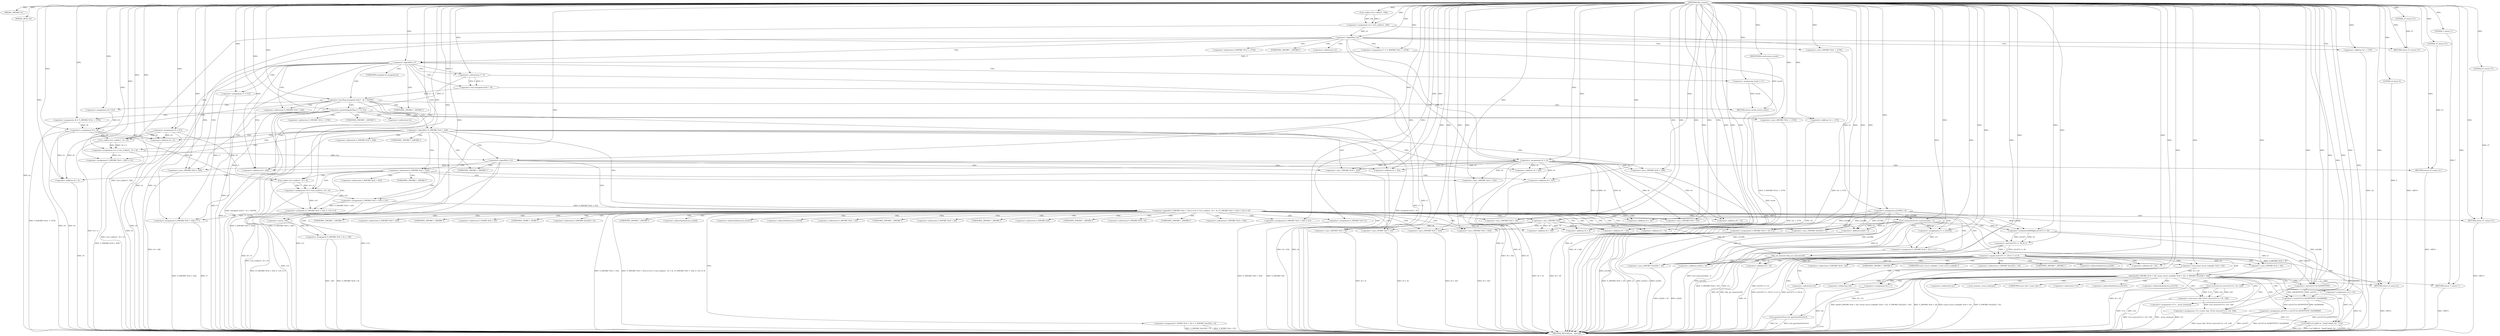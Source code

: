 digraph tftp_connect {  
"1000114" [label = "(METHOD,tftp_connect)" ]
"1000408" [label = "(METHOD_RETURN,int __fastcall)" ]
"1000115" [label = "(PARAM,_DWORD *a1)" ]
"1000116" [label = "(PARAM,_BYTE *a2)" ]
"1000131" [label = "(<operator>.assignment,v4 = Curl_ccalloc(1, 336))" ]
"1000133" [label = "(Curl_ccalloc,Curl_ccalloc(1, 336))" ]
"1000136" [label = "(<operator>.assignment,a1[188] = v4)" ]
"1000142" [label = "(<operator>.logicalNot,!v4)" ]
"1000144" [label = "(RETURN,return 27;,return 27;)" ]
"1000145" [label = "(LITERAL,27,return 27;)" ]
"1000146" [label = "(<operator>.assignment,v6 = v4)" ]
"1000149" [label = "(<operator>.assignment,v7 = *(_DWORD *)(*a1 + 1576))" ]
"1000152" [label = "(<operator>.cast,(_DWORD *)(*a1 + 1576))" ]
"1000154" [label = "(<operator>.addition,*a1 + 1576)" ]
"1000159" [label = "(<operator>.logicalNot,!v7)" ]
"1000162" [label = "(<operator>.assignment,v7 = 512)" ]
"1000165" [label = "(<operator>.assignment,v9 = 512)" ]
"1000169" [label = "(<operator>.assignment,result = 71)" ]
"1000173" [label = "(<operator>.lessThan,(unsigned int)(v7 - 8) < 0xFFB1)" ]
"1000174" [label = "(<operator>.cast,(unsigned int)(v7 - 8))" ]
"1000176" [label = "(<operator>.subtraction,v7 - 8)" ]
"1000181" [label = "(<operator>.assignment,v8 = 512)" ]
"1000185" [label = "(<operator>.greaterEqualsThan,v7 >= 512)" ]
"1000188" [label = "(<operator>.assignment,v8 = *(_DWORD *)(*a1 + 1576))" ]
"1000191" [label = "(<operator>.cast,(_DWORD *)(*a1 + 1576))" ]
"1000193" [label = "(<operator>.addition,*a1 + 1576)" ]
"1000197" [label = "(<operator>.assignment,v9 = v8)" ]
"1000202" [label = "(<operator>.logicalNot,!*(_DWORD *)(v6 + 328))" ]
"1000204" [label = "(<operator>.cast,(_DWORD *)(v6 + 328))" ]
"1000206" [label = "(<operator>.addition,v6 + 328)" ]
"1000210" [label = "(<operator>.assignment,v12 = Curl_ccalloc(1, v9 + 4))" ]
"1000212" [label = "(Curl_ccalloc,Curl_ccalloc(1, v9 + 4))" ]
"1000214" [label = "(<operator>.addition,v9 + 4)" ]
"1000217" [label = "(<operator>.assignment,*(_DWORD *)(v6 + 328) = v12)" ]
"1000219" [label = "(<operator>.cast,(_DWORD *)(v6 + 328))" ]
"1000221" [label = "(<operator>.addition,v6 + 328)" ]
"1000226" [label = "(<operator>.logicalNot,!v12)" ]
"1000228" [label = "(RETURN,return 27;,return 27;)" ]
"1000229" [label = "(LITERAL,27,return 27;)" ]
"1000231" [label = "(<operator>.logicalOr,*(_DWORD *)(v6 + 332) || (v10 = Curl_ccalloc(1, v9 + 4), (*(_DWORD *)(v6 + 332) = v10) != 0))" ]
"1000233" [label = "(<operator>.cast,(_DWORD *)(v6 + 332))" ]
"1000235" [label = "(<operator>.addition,v6 + 332)" ]
"1000239" [label = "(<operator>.assignment,v10 = Curl_ccalloc(1, v9 + 4))" ]
"1000241" [label = "(Curl_ccalloc,Curl_ccalloc(1, v9 + 4))" ]
"1000243" [label = "(<operator>.addition,v9 + 4)" ]
"1000246" [label = "(<operator>.notEquals,(*(_DWORD *)(v6 + 332) = v10) != 0)" ]
"1000247" [label = "(<operator>.assignment,*(_DWORD *)(v6 + 332) = v10)" ]
"1000249" [label = "(<operator>.cast,(_DWORD *)(v6 + 332))" ]
"1000251" [label = "(<operator>.addition,v6 + 332)" ]
"1000257" [label = "(Curl_conncontrol,Curl_conncontrol(a1, 1))" ]
"1000260" [label = "(<operator>.assignment,v11 = a1[105])" ]
"1000265" [label = "(<operator>.assignment,*(_DWORD *)(v6 + 16) = a1)" ]
"1000267" [label = "(<operator>.cast,(_DWORD *)(v6 + 16))" ]
"1000269" [label = "(<operator>.addition,v6 + 16)" ]
"1000273" [label = "(<operator>.assignment,*(_DWORD *)(v6 + 20) = v11)" ]
"1000275" [label = "(<operator>.cast,(_DWORD *)(v6 + 20))" ]
"1000277" [label = "(<operator>.addition,v6 + 20)" ]
"1000281" [label = "(<operator>.assignment,*(_DWORD *)v6 = 0)" ]
"1000283" [label = "(<operator>.cast,(_DWORD *)v6)" ]
"1000287" [label = "(<operator>.assignment,*(_DWORD *)(v6 + 8) = -100)" ]
"1000289" [label = "(<operator>.cast,(_DWORD *)(v6 + 8))" ]
"1000291" [label = "(<operator>.addition,v6 + 8)" ]
"1000294" [label = "(<operator>.minus,-100)" ]
"1000296" [label = "(<operator>.assignment,*(_DWORD *)(v6 + 324) = v7)" ]
"1000298" [label = "(<operator>.cast,(_DWORD *)(v6 + 324))" ]
"1000300" [label = "(<operator>.addition,v6 + 324)" ]
"1000304" [label = "(<operator>.assignment,*(_DWORD *)(v6 + 320) = 512)" ]
"1000306" [label = "(<operator>.cast,(_DWORD *)(v6 + 320))" ]
"1000308" [label = "(<operator>.addition,v6 + 320)" ]
"1000312" [label = "(<operator>.assignment,*(_WORD *)(v6 + 52) = *(_DWORD *)(a1[20] + 4))" ]
"1000314" [label = "(<operator>.cast,(_WORD *)(v6 + 52))" ]
"1000316" [label = "(<operator>.addition,v6 + 52)" ]
"1000320" [label = "(<operator>.cast,(_DWORD *)(a1[20] + 4))" ]
"1000322" [label = "(<operator>.addition,a1[20] + 4)" ]
"1000327" [label = "(tftp_set_timeouts,tftp_set_timeouts(v6))" ]
"1000330" [label = "(<operator>.equals,((a1[147] >> 25) & 1) == 0)" ]
"1000331" [label = "(<operator>.and,(a1[147] >> 25) & 1)" ]
"1000332" [label = "(<operator>.arithmeticShiftRight,a1[147] >> 25)" ]
"1000341" [label = "(bind,bind(*(_DWORD *)(v6 + 20), (const struct sockaddr *)(v6 + 52), *(_DWORD *)(a1[20] + 16)))" ]
"1000343" [label = "(<operator>.cast,(_DWORD *)(v6 + 20))" ]
"1000345" [label = "(<operator>.addition,v6 + 20)" ]
"1000348" [label = "(<operator>.cast,(const struct sockaddr *)(v6 + 52))" ]
"1000350" [label = "(<operator>.addition,v6 + 52)" ]
"1000354" [label = "(<operator>.cast,(_DWORD *)(a1[20] + 16))" ]
"1000356" [label = "(<operator>.addition,a1[20] + 16)" ]
"1000362" [label = "(<operator>.assignment,v14 = *a1)" ]
"1000366" [label = "(<operator>.assignment,v13 = _errno_location())" ]
"1000369" [label = "(<operator>.assignment,v15 = (const char *)Curl_strerror(*v13, v16, 128))" ]
"1000371" [label = "(<operator>.cast,(const char *)Curl_strerror(*v13, v16, 128))" ]
"1000373" [label = "(Curl_strerror,Curl_strerror(*v13, v16, 128))" ]
"1000378" [label = "(Curl_failf,Curl_failf(v14, \"bind() failed; %s\", v15))" ]
"1000382" [label = "(RETURN,return 7;,return 7;)" ]
"1000383" [label = "(LITERAL,7,return 7;)" ]
"1000384" [label = "(<operator>.assignment,a1[147] = a1[147] & 0xFDFFFFFF | 0x2000000)" ]
"1000388" [label = "(<operator>.or,a1[147] & 0xFDFFFFFF | 0x2000000)" ]
"1000389" [label = "(<operator>.and,a1[147] & 0xFDFFFFFF)" ]
"1000395" [label = "(Curl_pgrsStartNow,Curl_pgrsStartNow(*a1))" ]
"1000398" [label = "(<operator>.assignment,*a2 = 1)" ]
"1000402" [label = "(RETURN,return 0;,return 0;)" ]
"1000403" [label = "(LITERAL,0,return 0;)" ]
"1000404" [label = "(RETURN,return 27;,return 27;)" ]
"1000405" [label = "(LITERAL,27,return 27;)" ]
"1000406" [label = "(RETURN,return result;,return result;)" ]
"1000407" [label = "(IDENTIFIER,result,return result;)" ]
"1000151" [label = "(<operator>.indirection,*(_DWORD *)(*a1 + 1576))" ]
"1000153" [label = "(UNKNOWN,_DWORD *,_DWORD *)" ]
"1000155" [label = "(<operator>.indirection,*a1)" ]
"1000175" [label = "(UNKNOWN,unsigned int,unsigned int)" ]
"1000190" [label = "(<operator>.indirection,*(_DWORD *)(*a1 + 1576))" ]
"1000192" [label = "(UNKNOWN,_DWORD *,_DWORD *)" ]
"1000194" [label = "(<operator>.indirection,*a1)" ]
"1000203" [label = "(<operator>.indirection,*(_DWORD *)(v6 + 328))" ]
"1000205" [label = "(UNKNOWN,_DWORD *,_DWORD *)" ]
"1000218" [label = "(<operator>.indirection,*(_DWORD *)(v6 + 328))" ]
"1000220" [label = "(UNKNOWN,_DWORD *,_DWORD *)" ]
"1000232" [label = "(<operator>.indirection,*(_DWORD *)(v6 + 332))" ]
"1000234" [label = "(UNKNOWN,_DWORD *,_DWORD *)" ]
"1000248" [label = "(<operator>.indirection,*(_DWORD *)(v6 + 332))" ]
"1000250" [label = "(UNKNOWN,_DWORD *,_DWORD *)" ]
"1000262" [label = "(<operator>.indirectIndexAccess,a1[105])" ]
"1000266" [label = "(<operator>.indirection,*(_DWORD *)(v6 + 16))" ]
"1000268" [label = "(UNKNOWN,_DWORD *,_DWORD *)" ]
"1000274" [label = "(<operator>.indirection,*(_DWORD *)(v6 + 20))" ]
"1000276" [label = "(UNKNOWN,_DWORD *,_DWORD *)" ]
"1000282" [label = "(<operator>.indirection,*(_DWORD *)v6)" ]
"1000284" [label = "(UNKNOWN,_DWORD *,_DWORD *)" ]
"1000288" [label = "(<operator>.indirection,*(_DWORD *)(v6 + 8))" ]
"1000290" [label = "(UNKNOWN,_DWORD *,_DWORD *)" ]
"1000297" [label = "(<operator>.indirection,*(_DWORD *)(v6 + 324))" ]
"1000299" [label = "(UNKNOWN,_DWORD *,_DWORD *)" ]
"1000305" [label = "(<operator>.indirection,*(_DWORD *)(v6 + 320))" ]
"1000307" [label = "(UNKNOWN,_DWORD *,_DWORD *)" ]
"1000313" [label = "(<operator>.indirection,*(_WORD *)(v6 + 52))" ]
"1000315" [label = "(UNKNOWN,_WORD *,_WORD *)" ]
"1000319" [label = "(<operator>.indirection,*(_DWORD *)(a1[20] + 4))" ]
"1000321" [label = "(UNKNOWN,_DWORD *,_DWORD *)" ]
"1000323" [label = "(<operator>.indirectIndexAccess,a1[20])" ]
"1000333" [label = "(<operator>.indirectIndexAccess,a1[147])" ]
"1000342" [label = "(<operator>.indirection,*(_DWORD *)(v6 + 20))" ]
"1000344" [label = "(UNKNOWN,_DWORD *,_DWORD *)" ]
"1000349" [label = "(UNKNOWN,const struct sockaddr *,const struct sockaddr *)" ]
"1000353" [label = "(<operator>.indirection,*(_DWORD *)(a1[20] + 16))" ]
"1000355" [label = "(UNKNOWN,_DWORD *,_DWORD *)" ]
"1000357" [label = "(<operator>.indirectIndexAccess,a1[20])" ]
"1000364" [label = "(<operator>.indirection,*a1)" ]
"1000368" [label = "(_errno_location,_errno_location())" ]
"1000372" [label = "(UNKNOWN,const char *,const char *)" ]
"1000374" [label = "(<operator>.indirection,*v13)" ]
"1000385" [label = "(<operator>.indirectIndexAccess,a1[147])" ]
"1000390" [label = "(<operator>.indirectIndexAccess,a1[147])" ]
"1000396" [label = "(<operator>.indirection,*a1)" ]
"1000399" [label = "(<operator>.indirection,*a2)" ]
  "1000382" -> "1000408"  [ label = "DDG: <RET>"] 
  "1000402" -> "1000408"  [ label = "DDG: <RET>"] 
  "1000406" -> "1000408"  [ label = "DDG: <RET>"] 
  "1000144" -> "1000408"  [ label = "DDG: <RET>"] 
  "1000404" -> "1000408"  [ label = "DDG: <RET>"] 
  "1000228" -> "1000408"  [ label = "DDG: <RET>"] 
  "1000212" -> "1000408"  [ label = "DDG: v9 + 4"] 
  "1000210" -> "1000408"  [ label = "DDG: Curl_ccalloc(1, v9 + 4)"] 
  "1000327" -> "1000408"  [ label = "DDG: tftp_set_timeouts(v6)"] 
  "1000287" -> "1000408"  [ label = "DDG: -100"] 
  "1000241" -> "1000408"  [ label = "DDG: v9 + 4"] 
  "1000217" -> "1000408"  [ label = "DDG: *(_DWORD *)(v6 + 328)"] 
  "1000193" -> "1000408"  [ label = "DDG: *a1"] 
  "1000142" -> "1000408"  [ label = "DDG: v4"] 
  "1000341" -> "1000408"  [ label = "DDG: *(_DWORD *)(v6 + 20)"] 
  "1000373" -> "1000408"  [ label = "DDG: *v13"] 
  "1000341" -> "1000408"  [ label = "DDG: (const struct sockaddr *)(v6 + 52)"] 
  "1000388" -> "1000408"  [ label = "DDG: a1[147] & 0xFDFFFFFF"] 
  "1000314" -> "1000408"  [ label = "DDG: v6 + 52"] 
  "1000320" -> "1000408"  [ label = "DDG: a1[20] + 4"] 
  "1000197" -> "1000408"  [ label = "DDG: v8"] 
  "1000162" -> "1000408"  [ label = "DDG: v7"] 
  "1000202" -> "1000408"  [ label = "DDG: *(_DWORD *)(v6 + 328)"] 
  "1000165" -> "1000408"  [ label = "DDG: v9"] 
  "1000243" -> "1000408"  [ label = "DDG: v9"] 
  "1000330" -> "1000408"  [ label = "DDG: ((a1[147] >> 25) & 1) == 0"] 
  "1000341" -> "1000408"  [ label = "DDG: *(_DWORD *)(a1[20] + 16)"] 
  "1000312" -> "1000408"  [ label = "DDG: *(_DWORD *)(a1[20] + 4)"] 
  "1000173" -> "1000408"  [ label = "DDG: (unsigned int)(v7 - 8)"] 
  "1000267" -> "1000408"  [ label = "DDG: v6 + 16"] 
  "1000306" -> "1000408"  [ label = "DDG: v6 + 320"] 
  "1000350" -> "1000408"  [ label = "DDG: v6"] 
  "1000142" -> "1000408"  [ label = "DDG: !v4"] 
  "1000246" -> "1000408"  [ label = "DDG: (*(_DWORD *)(v6 + 332) = v10) != 0"] 
  "1000322" -> "1000408"  [ label = "DDG: a1[20]"] 
  "1000362" -> "1000408"  [ label = "DDG: *a1"] 
  "1000312" -> "1000408"  [ label = "DDG: *(_WORD *)(v6 + 52)"] 
  "1000219" -> "1000408"  [ label = "DDG: v6 + 328"] 
  "1000373" -> "1000408"  [ label = "DDG: v16"] 
  "1000354" -> "1000408"  [ label = "DDG: a1[20] + 16"] 
  "1000265" -> "1000408"  [ label = "DDG: a1"] 
  "1000273" -> "1000408"  [ label = "DDG: *(_DWORD *)(v6 + 20)"] 
  "1000136" -> "1000408"  [ label = "DDG: a1[188]"] 
  "1000265" -> "1000408"  [ label = "DDG: *(_DWORD *)(v6 + 16)"] 
  "1000226" -> "1000408"  [ label = "DDG: v12"] 
  "1000226" -> "1000408"  [ label = "DDG: !v12"] 
  "1000239" -> "1000408"  [ label = "DDG: Curl_ccalloc(1, v9 + 4)"] 
  "1000131" -> "1000408"  [ label = "DDG: Curl_ccalloc(1, 336)"] 
  "1000366" -> "1000408"  [ label = "DDG: _errno_location()"] 
  "1000341" -> "1000408"  [ label = "DDG: bind(*(_DWORD *)(v6 + 20), (const struct sockaddr *)(v6 + 52), *(_DWORD *)(a1[20] + 16))"] 
  "1000343" -> "1000408"  [ label = "DDG: v6 + 20"] 
  "1000146" -> "1000408"  [ label = "DDG: v6"] 
  "1000146" -> "1000408"  [ label = "DDG: v4"] 
  "1000235" -> "1000408"  [ label = "DDG: v6"] 
  "1000154" -> "1000408"  [ label = "DDG: *a1"] 
  "1000281" -> "1000408"  [ label = "DDG: *(_DWORD *)v6"] 
  "1000188" -> "1000408"  [ label = "DDG: *(_DWORD *)(*a1 + 1576)"] 
  "1000116" -> "1000408"  [ label = "DDG: a2"] 
  "1000214" -> "1000408"  [ label = "DDG: v9"] 
  "1000384" -> "1000408"  [ label = "DDG: a1[147]"] 
  "1000275" -> "1000408"  [ label = "DDG: v6 + 20"] 
  "1000348" -> "1000408"  [ label = "DDG: v6 + 52"] 
  "1000366" -> "1000408"  [ label = "DDG: v13"] 
  "1000378" -> "1000408"  [ label = "DDG: Curl_failf(v14, \"bind() failed; %s\", v15)"] 
  "1000231" -> "1000408"  [ label = "DDG: *(_DWORD *)(v6 + 332)"] 
  "1000395" -> "1000408"  [ label = "DDG: Curl_pgrsStartNow(*a1)"] 
  "1000185" -> "1000408"  [ label = "DDG: v7 >= 512"] 
  "1000221" -> "1000408"  [ label = "DDG: v6"] 
  "1000159" -> "1000408"  [ label = "DDG: !v7"] 
  "1000287" -> "1000408"  [ label = "DDG: *(_DWORD *)(v6 + 8)"] 
  "1000191" -> "1000408"  [ label = "DDG: *a1 + 1576"] 
  "1000378" -> "1000408"  [ label = "DDG: v14"] 
  "1000251" -> "1000408"  [ label = "DDG: v6"] 
  "1000169" -> "1000408"  [ label = "DDG: result"] 
  "1000296" -> "1000408"  [ label = "DDG: v7"] 
  "1000289" -> "1000408"  [ label = "DDG: v6 + 8"] 
  "1000231" -> "1000408"  [ label = "DDG: *(_DWORD *)(v6 + 332) || (v10 = Curl_ccalloc(1, v9 + 4), (*(_DWORD *)(v6 + 332) = v10) != 0)"] 
  "1000197" -> "1000408"  [ label = "DDG: v9"] 
  "1000331" -> "1000408"  [ label = "DDG: a1[147] >> 25"] 
  "1000257" -> "1000408"  [ label = "DDG: Curl_conncontrol(a1, 1)"] 
  "1000384" -> "1000408"  [ label = "DDG: a1[147] & 0xFDFFFFFF | 0x2000000"] 
  "1000273" -> "1000408"  [ label = "DDG: v11"] 
  "1000204" -> "1000408"  [ label = "DDG: v6 + 328"] 
  "1000327" -> "1000408"  [ label = "DDG: v6"] 
  "1000298" -> "1000408"  [ label = "DDG: v6 + 324"] 
  "1000176" -> "1000408"  [ label = "DDG: v7"] 
  "1000174" -> "1000408"  [ label = "DDG: v7 - 8"] 
  "1000395" -> "1000408"  [ label = "DDG: *a1"] 
  "1000356" -> "1000408"  [ label = "DDG: a1[20]"] 
  "1000304" -> "1000408"  [ label = "DDG: *(_DWORD *)(v6 + 320)"] 
  "1000173" -> "1000408"  [ label = "DDG: (unsigned int)(v7 - 8) < 0xFFB1"] 
  "1000398" -> "1000408"  [ label = "DDG: *a2"] 
  "1000247" -> "1000408"  [ label = "DDG: v10"] 
  "1000260" -> "1000408"  [ label = "DDG: a1[105]"] 
  "1000371" -> "1000408"  [ label = "DDG: Curl_strerror(*v13, v16, 128)"] 
  "1000202" -> "1000408"  [ label = "DDG: !*(_DWORD *)(v6 + 328)"] 
  "1000296" -> "1000408"  [ label = "DDG: *(_DWORD *)(v6 + 324)"] 
  "1000152" -> "1000408"  [ label = "DDG: *a1 + 1576"] 
  "1000369" -> "1000408"  [ label = "DDG: (const char *)Curl_strerror(*v13, v16, 128)"] 
  "1000378" -> "1000408"  [ label = "DDG: v15"] 
  "1000233" -> "1000408"  [ label = "DDG: v6 + 332"] 
  "1000149" -> "1000408"  [ label = "DDG: *(_DWORD *)(*a1 + 1576)"] 
  "1000185" -> "1000408"  [ label = "DDG: v7"] 
  "1000249" -> "1000408"  [ label = "DDG: v6 + 332"] 
  "1000332" -> "1000408"  [ label = "DDG: a1[147]"] 
  "1000330" -> "1000408"  [ label = "DDG: (a1[147] >> 25) & 1"] 
  "1000114" -> "1000115"  [ label = "DDG: "] 
  "1000114" -> "1000116"  [ label = "DDG: "] 
  "1000133" -> "1000131"  [ label = "DDG: 1"] 
  "1000133" -> "1000131"  [ label = "DDG: 336"] 
  "1000114" -> "1000131"  [ label = "DDG: "] 
  "1000114" -> "1000133"  [ label = "DDG: "] 
  "1000131" -> "1000136"  [ label = "DDG: v4"] 
  "1000114" -> "1000136"  [ label = "DDG: "] 
  "1000114" -> "1000142"  [ label = "DDG: "] 
  "1000131" -> "1000142"  [ label = "DDG: v4"] 
  "1000145" -> "1000144"  [ label = "DDG: 27"] 
  "1000114" -> "1000144"  [ label = "DDG: "] 
  "1000114" -> "1000145"  [ label = "DDG: "] 
  "1000142" -> "1000146"  [ label = "DDG: v4"] 
  "1000114" -> "1000146"  [ label = "DDG: "] 
  "1000114" -> "1000149"  [ label = "DDG: "] 
  "1000114" -> "1000152"  [ label = "DDG: "] 
  "1000114" -> "1000154"  [ label = "DDG: "] 
  "1000149" -> "1000159"  [ label = "DDG: v7"] 
  "1000114" -> "1000159"  [ label = "DDG: "] 
  "1000114" -> "1000162"  [ label = "DDG: "] 
  "1000114" -> "1000165"  [ label = "DDG: "] 
  "1000114" -> "1000169"  [ label = "DDG: "] 
  "1000174" -> "1000173"  [ label = "DDG: v7 - 8"] 
  "1000176" -> "1000174"  [ label = "DDG: v7"] 
  "1000176" -> "1000174"  [ label = "DDG: 8"] 
  "1000159" -> "1000176"  [ label = "DDG: v7"] 
  "1000114" -> "1000176"  [ label = "DDG: "] 
  "1000114" -> "1000173"  [ label = "DDG: "] 
  "1000114" -> "1000181"  [ label = "DDG: "] 
  "1000176" -> "1000185"  [ label = "DDG: v7"] 
  "1000114" -> "1000185"  [ label = "DDG: "] 
  "1000114" -> "1000188"  [ label = "DDG: "] 
  "1000114" -> "1000191"  [ label = "DDG: "] 
  "1000114" -> "1000193"  [ label = "DDG: "] 
  "1000188" -> "1000197"  [ label = "DDG: v8"] 
  "1000181" -> "1000197"  [ label = "DDG: v8"] 
  "1000114" -> "1000197"  [ label = "DDG: "] 
  "1000146" -> "1000204"  [ label = "DDG: v6"] 
  "1000114" -> "1000204"  [ label = "DDG: "] 
  "1000146" -> "1000206"  [ label = "DDG: v6"] 
  "1000114" -> "1000206"  [ label = "DDG: "] 
  "1000212" -> "1000210"  [ label = "DDG: 1"] 
  "1000212" -> "1000210"  [ label = "DDG: v9 + 4"] 
  "1000114" -> "1000210"  [ label = "DDG: "] 
  "1000114" -> "1000212"  [ label = "DDG: "] 
  "1000165" -> "1000212"  [ label = "DDG: v9"] 
  "1000197" -> "1000212"  [ label = "DDG: v9"] 
  "1000165" -> "1000214"  [ label = "DDG: v9"] 
  "1000197" -> "1000214"  [ label = "DDG: v9"] 
  "1000114" -> "1000214"  [ label = "DDG: "] 
  "1000210" -> "1000217"  [ label = "DDG: v12"] 
  "1000114" -> "1000217"  [ label = "DDG: "] 
  "1000114" -> "1000219"  [ label = "DDG: "] 
  "1000146" -> "1000219"  [ label = "DDG: v6"] 
  "1000114" -> "1000221"  [ label = "DDG: "] 
  "1000146" -> "1000221"  [ label = "DDG: v6"] 
  "1000114" -> "1000226"  [ label = "DDG: "] 
  "1000210" -> "1000226"  [ label = "DDG: v12"] 
  "1000229" -> "1000228"  [ label = "DDG: 27"] 
  "1000114" -> "1000228"  [ label = "DDG: "] 
  "1000114" -> "1000229"  [ label = "DDG: "] 
  "1000247" -> "1000231"  [ label = "DDG: *(_DWORD *)(v6 + 332)"] 
  "1000114" -> "1000233"  [ label = "DDG: "] 
  "1000146" -> "1000233"  [ label = "DDG: v6"] 
  "1000114" -> "1000235"  [ label = "DDG: "] 
  "1000146" -> "1000235"  [ label = "DDG: v6"] 
  "1000241" -> "1000239"  [ label = "DDG: 1"] 
  "1000241" -> "1000239"  [ label = "DDG: v9 + 4"] 
  "1000114" -> "1000239"  [ label = "DDG: "] 
  "1000114" -> "1000241"  [ label = "DDG: "] 
  "1000165" -> "1000241"  [ label = "DDG: v9"] 
  "1000197" -> "1000241"  [ label = "DDG: v9"] 
  "1000165" -> "1000243"  [ label = "DDG: v9"] 
  "1000197" -> "1000243"  [ label = "DDG: v9"] 
  "1000114" -> "1000243"  [ label = "DDG: "] 
  "1000247" -> "1000246"  [ label = "DDG: *(_DWORD *)(v6 + 332)"] 
  "1000239" -> "1000246"  [ label = "DDG: v10"] 
  "1000114" -> "1000246"  [ label = "DDG: "] 
  "1000114" -> "1000249"  [ label = "DDG: "] 
  "1000146" -> "1000249"  [ label = "DDG: v6"] 
  "1000114" -> "1000251"  [ label = "DDG: "] 
  "1000146" -> "1000251"  [ label = "DDG: v6"] 
  "1000239" -> "1000247"  [ label = "DDG: v10"] 
  "1000114" -> "1000247"  [ label = "DDG: "] 
  "1000136" -> "1000257"  [ label = "DDG: a1[188]"] 
  "1000114" -> "1000257"  [ label = "DDG: "] 
  "1000257" -> "1000260"  [ label = "DDG: a1"] 
  "1000114" -> "1000260"  [ label = "DDG: "] 
  "1000257" -> "1000265"  [ label = "DDG: a1"] 
  "1000136" -> "1000265"  [ label = "DDG: a1[188]"] 
  "1000114" -> "1000265"  [ label = "DDG: "] 
  "1000114" -> "1000267"  [ label = "DDG: "] 
  "1000146" -> "1000267"  [ label = "DDG: v6"] 
  "1000114" -> "1000269"  [ label = "DDG: "] 
  "1000146" -> "1000269"  [ label = "DDG: v6"] 
  "1000260" -> "1000273"  [ label = "DDG: v11"] 
  "1000114" -> "1000273"  [ label = "DDG: "] 
  "1000114" -> "1000275"  [ label = "DDG: "] 
  "1000146" -> "1000275"  [ label = "DDG: v6"] 
  "1000114" -> "1000277"  [ label = "DDG: "] 
  "1000146" -> "1000277"  [ label = "DDG: v6"] 
  "1000114" -> "1000281"  [ label = "DDG: "] 
  "1000114" -> "1000283"  [ label = "DDG: "] 
  "1000146" -> "1000283"  [ label = "DDG: v6"] 
  "1000294" -> "1000287"  [ label = "DDG: 100"] 
  "1000283" -> "1000289"  [ label = "DDG: v6"] 
  "1000114" -> "1000289"  [ label = "DDG: "] 
  "1000283" -> "1000291"  [ label = "DDG: v6"] 
  "1000114" -> "1000291"  [ label = "DDG: "] 
  "1000114" -> "1000294"  [ label = "DDG: "] 
  "1000162" -> "1000296"  [ label = "DDG: v7"] 
  "1000185" -> "1000296"  [ label = "DDG: v7"] 
  "1000114" -> "1000296"  [ label = "DDG: "] 
  "1000114" -> "1000298"  [ label = "DDG: "] 
  "1000283" -> "1000298"  [ label = "DDG: v6"] 
  "1000114" -> "1000300"  [ label = "DDG: "] 
  "1000283" -> "1000300"  [ label = "DDG: v6"] 
  "1000114" -> "1000304"  [ label = "DDG: "] 
  "1000114" -> "1000306"  [ label = "DDG: "] 
  "1000283" -> "1000306"  [ label = "DDG: v6"] 
  "1000114" -> "1000308"  [ label = "DDG: "] 
  "1000283" -> "1000308"  [ label = "DDG: v6"] 
  "1000114" -> "1000314"  [ label = "DDG: "] 
  "1000283" -> "1000314"  [ label = "DDG: v6"] 
  "1000114" -> "1000316"  [ label = "DDG: "] 
  "1000283" -> "1000316"  [ label = "DDG: v6"] 
  "1000257" -> "1000320"  [ label = "DDG: a1"] 
  "1000136" -> "1000320"  [ label = "DDG: a1[188]"] 
  "1000114" -> "1000320"  [ label = "DDG: "] 
  "1000257" -> "1000322"  [ label = "DDG: a1"] 
  "1000136" -> "1000322"  [ label = "DDG: a1[188]"] 
  "1000114" -> "1000322"  [ label = "DDG: "] 
  "1000114" -> "1000327"  [ label = "DDG: "] 
  "1000283" -> "1000327"  [ label = "DDG: v6"] 
  "1000331" -> "1000330"  [ label = "DDG: a1[147] >> 25"] 
  "1000331" -> "1000330"  [ label = "DDG: 1"] 
  "1000332" -> "1000331"  [ label = "DDG: a1[147]"] 
  "1000332" -> "1000331"  [ label = "DDG: 25"] 
  "1000257" -> "1000332"  [ label = "DDG: a1"] 
  "1000136" -> "1000332"  [ label = "DDG: a1[188]"] 
  "1000114" -> "1000332"  [ label = "DDG: "] 
  "1000114" -> "1000331"  [ label = "DDG: "] 
  "1000114" -> "1000330"  [ label = "DDG: "] 
  "1000273" -> "1000341"  [ label = "DDG: *(_DWORD *)(v6 + 20)"] 
  "1000327" -> "1000343"  [ label = "DDG: v6"] 
  "1000114" -> "1000343"  [ label = "DDG: "] 
  "1000327" -> "1000345"  [ label = "DDG: v6"] 
  "1000114" -> "1000345"  [ label = "DDG: "] 
  "1000348" -> "1000341"  [ label = "DDG: v6 + 52"] 
  "1000114" -> "1000348"  [ label = "DDG: "] 
  "1000327" -> "1000348"  [ label = "DDG: v6"] 
  "1000114" -> "1000350"  [ label = "DDG: "] 
  "1000327" -> "1000350"  [ label = "DDG: v6"] 
  "1000257" -> "1000354"  [ label = "DDG: a1"] 
  "1000136" -> "1000354"  [ label = "DDG: a1[188]"] 
  "1000114" -> "1000354"  [ label = "DDG: "] 
  "1000257" -> "1000356"  [ label = "DDG: a1"] 
  "1000136" -> "1000356"  [ label = "DDG: a1[188]"] 
  "1000114" -> "1000356"  [ label = "DDG: "] 
  "1000114" -> "1000362"  [ label = "DDG: "] 
  "1000114" -> "1000366"  [ label = "DDG: "] 
  "1000371" -> "1000369"  [ label = "DDG: Curl_strerror(*v13, v16, 128)"] 
  "1000114" -> "1000369"  [ label = "DDG: "] 
  "1000373" -> "1000371"  [ label = "DDG: *v13"] 
  "1000373" -> "1000371"  [ label = "DDG: v16"] 
  "1000373" -> "1000371"  [ label = "DDG: 128"] 
  "1000114" -> "1000373"  [ label = "DDG: "] 
  "1000362" -> "1000378"  [ label = "DDG: v14"] 
  "1000114" -> "1000378"  [ label = "DDG: "] 
  "1000369" -> "1000378"  [ label = "DDG: v15"] 
  "1000383" -> "1000382"  [ label = "DDG: 7"] 
  "1000114" -> "1000382"  [ label = "DDG: "] 
  "1000114" -> "1000383"  [ label = "DDG: "] 
  "1000388" -> "1000384"  [ label = "DDG: a1[147] & 0xFDFFFFFF"] 
  "1000388" -> "1000384"  [ label = "DDG: 0x2000000"] 
  "1000389" -> "1000388"  [ label = "DDG: a1[147]"] 
  "1000389" -> "1000388"  [ label = "DDG: 0xFDFFFFFF"] 
  "1000332" -> "1000389"  [ label = "DDG: a1[147]"] 
  "1000257" -> "1000389"  [ label = "DDG: a1"] 
  "1000136" -> "1000389"  [ label = "DDG: a1[188]"] 
  "1000114" -> "1000389"  [ label = "DDG: "] 
  "1000114" -> "1000388"  [ label = "DDG: "] 
  "1000114" -> "1000398"  [ label = "DDG: "] 
  "1000403" -> "1000402"  [ label = "DDG: 0"] 
  "1000114" -> "1000402"  [ label = "DDG: "] 
  "1000114" -> "1000403"  [ label = "DDG: "] 
  "1000405" -> "1000404"  [ label = "DDG: 27"] 
  "1000114" -> "1000404"  [ label = "DDG: "] 
  "1000114" -> "1000405"  [ label = "DDG: "] 
  "1000407" -> "1000406"  [ label = "DDG: result"] 
  "1000169" -> "1000406"  [ label = "DDG: result"] 
  "1000114" -> "1000407"  [ label = "DDG: "] 
  "1000142" -> "1000144"  [ label = "CDG: "] 
  "1000142" -> "1000159"  [ label = "CDG: "] 
  "1000142" -> "1000155"  [ label = "CDG: "] 
  "1000142" -> "1000154"  [ label = "CDG: "] 
  "1000142" -> "1000153"  [ label = "CDG: "] 
  "1000142" -> "1000152"  [ label = "CDG: "] 
  "1000142" -> "1000151"  [ label = "CDG: "] 
  "1000142" -> "1000149"  [ label = "CDG: "] 
  "1000142" -> "1000146"  [ label = "CDG: "] 
  "1000159" -> "1000176"  [ label = "CDG: "] 
  "1000159" -> "1000175"  [ label = "CDG: "] 
  "1000159" -> "1000174"  [ label = "CDG: "] 
  "1000159" -> "1000173"  [ label = "CDG: "] 
  "1000159" -> "1000169"  [ label = "CDG: "] 
  "1000159" -> "1000165"  [ label = "CDG: "] 
  "1000159" -> "1000162"  [ label = "CDG: "] 
  "1000159" -> "1000206"  [ label = "CDG: "] 
  "1000159" -> "1000205"  [ label = "CDG: "] 
  "1000159" -> "1000204"  [ label = "CDG: "] 
  "1000159" -> "1000203"  [ label = "CDG: "] 
  "1000159" -> "1000202"  [ label = "CDG: "] 
  "1000173" -> "1000185"  [ label = "CDG: "] 
  "1000173" -> "1000181"  [ label = "CDG: "] 
  "1000173" -> "1000206"  [ label = "CDG: "] 
  "1000173" -> "1000205"  [ label = "CDG: "] 
  "1000173" -> "1000204"  [ label = "CDG: "] 
  "1000173" -> "1000203"  [ label = "CDG: "] 
  "1000173" -> "1000202"  [ label = "CDG: "] 
  "1000173" -> "1000197"  [ label = "CDG: "] 
  "1000173" -> "1000406"  [ label = "CDG: "] 
  "1000185" -> "1000192"  [ label = "CDG: "] 
  "1000185" -> "1000191"  [ label = "CDG: "] 
  "1000185" -> "1000190"  [ label = "CDG: "] 
  "1000185" -> "1000188"  [ label = "CDG: "] 
  "1000185" -> "1000194"  [ label = "CDG: "] 
  "1000185" -> "1000193"  [ label = "CDG: "] 
  "1000202" -> "1000221"  [ label = "CDG: "] 
  "1000202" -> "1000220"  [ label = "CDG: "] 
  "1000202" -> "1000219"  [ label = "CDG: "] 
  "1000202" -> "1000218"  [ label = "CDG: "] 
  "1000202" -> "1000217"  [ label = "CDG: "] 
  "1000202" -> "1000214"  [ label = "CDG: "] 
  "1000202" -> "1000212"  [ label = "CDG: "] 
  "1000202" -> "1000210"  [ label = "CDG: "] 
  "1000202" -> "1000235"  [ label = "CDG: "] 
  "1000202" -> "1000234"  [ label = "CDG: "] 
  "1000202" -> "1000233"  [ label = "CDG: "] 
  "1000202" -> "1000232"  [ label = "CDG: "] 
  "1000202" -> "1000231"  [ label = "CDG: "] 
  "1000202" -> "1000226"  [ label = "CDG: "] 
  "1000226" -> "1000235"  [ label = "CDG: "] 
  "1000226" -> "1000234"  [ label = "CDG: "] 
  "1000226" -> "1000233"  [ label = "CDG: "] 
  "1000226" -> "1000232"  [ label = "CDG: "] 
  "1000226" -> "1000231"  [ label = "CDG: "] 
  "1000226" -> "1000228"  [ label = "CDG: "] 
  "1000231" -> "1000269"  [ label = "CDG: "] 
  "1000231" -> "1000268"  [ label = "CDG: "] 
  "1000231" -> "1000267"  [ label = "CDG: "] 
  "1000231" -> "1000266"  [ label = "CDG: "] 
  "1000231" -> "1000265"  [ label = "CDG: "] 
  "1000231" -> "1000262"  [ label = "CDG: "] 
  "1000231" -> "1000260"  [ label = "CDG: "] 
  "1000231" -> "1000257"  [ label = "CDG: "] 
  "1000231" -> "1000288"  [ label = "CDG: "] 
  "1000231" -> "1000287"  [ label = "CDG: "] 
  "1000231" -> "1000284"  [ label = "CDG: "] 
  "1000231" -> "1000283"  [ label = "CDG: "] 
  "1000231" -> "1000282"  [ label = "CDG: "] 
  "1000231" -> "1000281"  [ label = "CDG: "] 
  "1000231" -> "1000277"  [ label = "CDG: "] 
  "1000231" -> "1000276"  [ label = "CDG: "] 
  "1000231" -> "1000275"  [ label = "CDG: "] 
  "1000231" -> "1000274"  [ label = "CDG: "] 
  "1000231" -> "1000273"  [ label = "CDG: "] 
  "1000231" -> "1000304"  [ label = "CDG: "] 
  "1000231" -> "1000300"  [ label = "CDG: "] 
  "1000231" -> "1000299"  [ label = "CDG: "] 
  "1000231" -> "1000298"  [ label = "CDG: "] 
  "1000231" -> "1000297"  [ label = "CDG: "] 
  "1000231" -> "1000296"  [ label = "CDG: "] 
  "1000231" -> "1000294"  [ label = "CDG: "] 
  "1000231" -> "1000291"  [ label = "CDG: "] 
  "1000231" -> "1000290"  [ label = "CDG: "] 
  "1000231" -> "1000289"  [ label = "CDG: "] 
  "1000231" -> "1000320"  [ label = "CDG: "] 
  "1000231" -> "1000319"  [ label = "CDG: "] 
  "1000231" -> "1000316"  [ label = "CDG: "] 
  "1000231" -> "1000315"  [ label = "CDG: "] 
  "1000231" -> "1000314"  [ label = "CDG: "] 
  "1000231" -> "1000313"  [ label = "CDG: "] 
  "1000231" -> "1000312"  [ label = "CDG: "] 
  "1000231" -> "1000308"  [ label = "CDG: "] 
  "1000231" -> "1000307"  [ label = "CDG: "] 
  "1000231" -> "1000306"  [ label = "CDG: "] 
  "1000231" -> "1000305"  [ label = "CDG: "] 
  "1000231" -> "1000333"  [ label = "CDG: "] 
  "1000231" -> "1000332"  [ label = "CDG: "] 
  "1000231" -> "1000331"  [ label = "CDG: "] 
  "1000231" -> "1000330"  [ label = "CDG: "] 
  "1000231" -> "1000327"  [ label = "CDG: "] 
  "1000231" -> "1000323"  [ label = "CDG: "] 
  "1000231" -> "1000322"  [ label = "CDG: "] 
  "1000231" -> "1000321"  [ label = "CDG: "] 
  "1000231" -> "1000404"  [ label = "CDG: "] 
  "1000232" -> "1000239"  [ label = "CDG: "] 
  "1000232" -> "1000251"  [ label = "CDG: "] 
  "1000232" -> "1000250"  [ label = "CDG: "] 
  "1000232" -> "1000249"  [ label = "CDG: "] 
  "1000232" -> "1000248"  [ label = "CDG: "] 
  "1000232" -> "1000247"  [ label = "CDG: "] 
  "1000232" -> "1000246"  [ label = "CDG: "] 
  "1000232" -> "1000243"  [ label = "CDG: "] 
  "1000232" -> "1000241"  [ label = "CDG: "] 
  "1000330" -> "1000350"  [ label = "CDG: "] 
  "1000330" -> "1000349"  [ label = "CDG: "] 
  "1000330" -> "1000348"  [ label = "CDG: "] 
  "1000330" -> "1000345"  [ label = "CDG: "] 
  "1000330" -> "1000344"  [ label = "CDG: "] 
  "1000330" -> "1000343"  [ label = "CDG: "] 
  "1000330" -> "1000342"  [ label = "CDG: "] 
  "1000330" -> "1000341"  [ label = "CDG: "] 
  "1000330" -> "1000357"  [ label = "CDG: "] 
  "1000330" -> "1000356"  [ label = "CDG: "] 
  "1000330" -> "1000355"  [ label = "CDG: "] 
  "1000330" -> "1000354"  [ label = "CDG: "] 
  "1000330" -> "1000353"  [ label = "CDG: "] 
  "1000330" -> "1000399"  [ label = "CDG: "] 
  "1000330" -> "1000398"  [ label = "CDG: "] 
  "1000330" -> "1000396"  [ label = "CDG: "] 
  "1000330" -> "1000395"  [ label = "CDG: "] 
  "1000330" -> "1000402"  [ label = "CDG: "] 
  "1000341" -> "1000368"  [ label = "CDG: "] 
  "1000341" -> "1000366"  [ label = "CDG: "] 
  "1000341" -> "1000364"  [ label = "CDG: "] 
  "1000341" -> "1000362"  [ label = "CDG: "] 
  "1000341" -> "1000384"  [ label = "CDG: "] 
  "1000341" -> "1000382"  [ label = "CDG: "] 
  "1000341" -> "1000378"  [ label = "CDG: "] 
  "1000341" -> "1000374"  [ label = "CDG: "] 
  "1000341" -> "1000373"  [ label = "CDG: "] 
  "1000341" -> "1000372"  [ label = "CDG: "] 
  "1000341" -> "1000371"  [ label = "CDG: "] 
  "1000341" -> "1000369"  [ label = "CDG: "] 
  "1000341" -> "1000399"  [ label = "CDG: "] 
  "1000341" -> "1000398"  [ label = "CDG: "] 
  "1000341" -> "1000396"  [ label = "CDG: "] 
  "1000341" -> "1000395"  [ label = "CDG: "] 
  "1000341" -> "1000390"  [ label = "CDG: "] 
  "1000341" -> "1000389"  [ label = "CDG: "] 
  "1000341" -> "1000388"  [ label = "CDG: "] 
  "1000341" -> "1000385"  [ label = "CDG: "] 
  "1000341" -> "1000402"  [ label = "CDG: "] 
}
